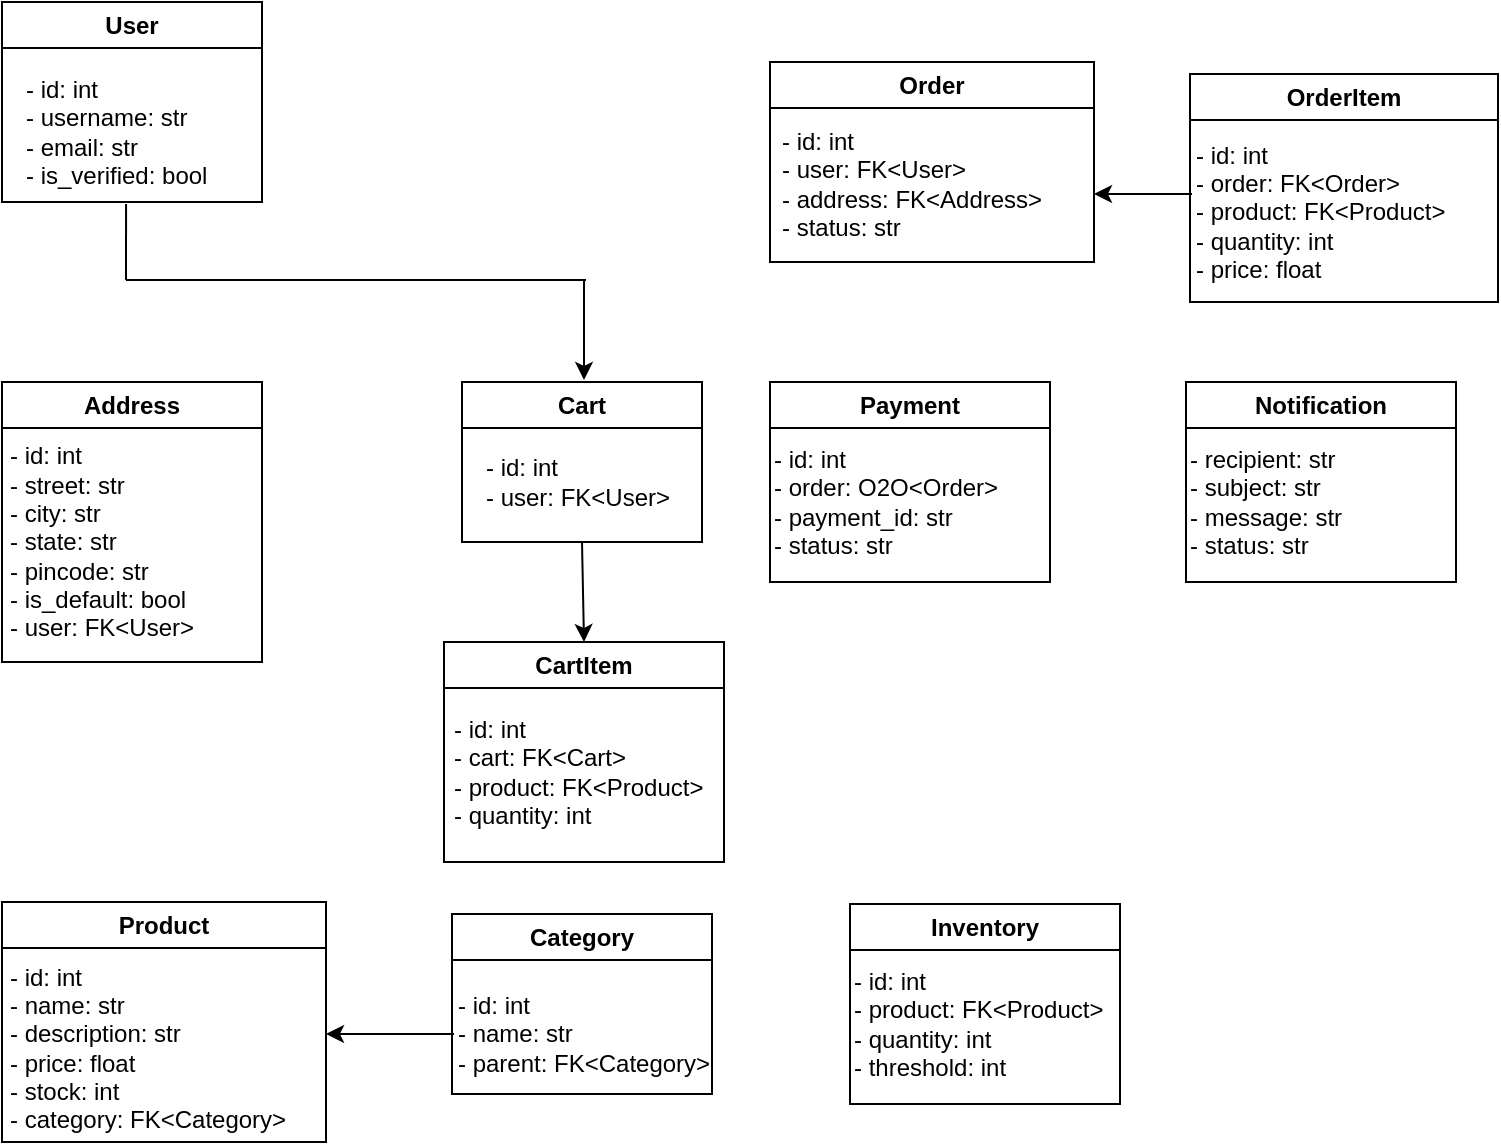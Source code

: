 <mxfile version="26.2.14">
  <diagram name="Page-1" id="PXIw3RquRu3cSIpvhWi3">
    <mxGraphModel dx="1216" dy="631" grid="1" gridSize="10" guides="1" tooltips="1" connect="1" arrows="1" fold="1" page="1" pageScale="1" pageWidth="850" pageHeight="1100" math="0" shadow="0">
      <root>
        <mxCell id="0" />
        <mxCell id="1" parent="0" />
        <mxCell id="Akx1WM13JKXArrnDoVVp-38" value="" style="group" vertex="1" connectable="0" parent="1">
          <mxGeometry x="66" y="40" width="748" height="570" as="geometry" />
        </mxCell>
        <mxCell id="Akx1WM13JKXArrnDoVVp-2" value="User" style="swimlane;whiteSpace=wrap;html=1;startSize=23;" vertex="1" parent="Akx1WM13JKXArrnDoVVp-38">
          <mxGeometry width="130" height="100" as="geometry" />
        </mxCell>
        <mxCell id="Akx1WM13JKXArrnDoVVp-5" value="&lt;div&gt;- id: int&amp;nbsp; &amp;nbsp; &amp;nbsp; &amp;nbsp; &amp;nbsp;&amp;nbsp;&lt;/div&gt;&lt;div&gt;- username: str&lt;/div&gt;&lt;div&gt;- email: str&lt;/div&gt;&lt;div&gt;- is_verified: bool&lt;/div&gt;" style="text;html=1;align=left;verticalAlign=middle;resizable=0;points=[];autosize=1;strokeColor=none;fillColor=none;" vertex="1" parent="Akx1WM13JKXArrnDoVVp-2">
          <mxGeometry x="10" y="30" width="110" height="70" as="geometry" />
        </mxCell>
        <mxCell id="Akx1WM13JKXArrnDoVVp-6" value="Address" style="swimlane;whiteSpace=wrap;html=1;startSize=23;" vertex="1" parent="Akx1WM13JKXArrnDoVVp-38">
          <mxGeometry y="190" width="130" height="140" as="geometry" />
        </mxCell>
        <mxCell id="Akx1WM13JKXArrnDoVVp-7" value="&lt;div&gt;- id: int&lt;/div&gt;&lt;div&gt;- street: str&lt;/div&gt;&lt;div&gt;- city: str&lt;/div&gt;&lt;div&gt;- state: str&lt;/div&gt;&lt;div&gt;- pincode: str&lt;/div&gt;&lt;div&gt;- is_default: bool&lt;/div&gt;&lt;div&gt;- user: FK&amp;lt;User&amp;gt;&lt;/div&gt;" style="text;html=1;align=left;verticalAlign=middle;resizable=0;points=[];autosize=1;strokeColor=none;fillColor=none;" vertex="1" parent="Akx1WM13JKXArrnDoVVp-6">
          <mxGeometry x="2" y="25" width="120" height="110" as="geometry" />
        </mxCell>
        <mxCell id="Akx1WM13JKXArrnDoVVp-8" value="Cart" style="swimlane;whiteSpace=wrap;html=1;" vertex="1" parent="Akx1WM13JKXArrnDoVVp-38">
          <mxGeometry x="230" y="190" width="120" height="80" as="geometry" />
        </mxCell>
        <mxCell id="Akx1WM13JKXArrnDoVVp-9" value="&lt;div&gt;- id: int&lt;/div&gt;&lt;div&gt;- user: FK&amp;lt;User&amp;gt;&amp;nbsp;&lt;/div&gt;" style="text;html=1;align=left;verticalAlign=middle;resizable=0;points=[];autosize=1;strokeColor=none;fillColor=none;" vertex="1" parent="Akx1WM13JKXArrnDoVVp-8">
          <mxGeometry x="10" y="30" width="120" height="40" as="geometry" />
        </mxCell>
        <mxCell id="Akx1WM13JKXArrnDoVVp-14" value="" style="group" vertex="1" connectable="0" parent="Akx1WM13JKXArrnDoVVp-38">
          <mxGeometry x="62" y="101.03" width="230" height="87.97" as="geometry" />
        </mxCell>
        <mxCell id="Akx1WM13JKXArrnDoVVp-11" value="" style="endArrow=none;html=1;rounded=0;entryX=0.473;entryY=1.029;entryDx=0;entryDy=0;entryPerimeter=0;" edge="1" parent="Akx1WM13JKXArrnDoVVp-14">
          <mxGeometry width="50" height="50" relative="1" as="geometry">
            <mxPoint y="37.97" as="sourcePoint" />
            <mxPoint x="0.03" as="targetPoint" />
          </mxGeometry>
        </mxCell>
        <mxCell id="Akx1WM13JKXArrnDoVVp-12" value="" style="endArrow=none;html=1;rounded=0;" edge="1" parent="Akx1WM13JKXArrnDoVVp-14">
          <mxGeometry width="50" height="50" relative="1" as="geometry">
            <mxPoint y="37.97" as="sourcePoint" />
            <mxPoint x="230" y="37.97" as="targetPoint" />
          </mxGeometry>
        </mxCell>
        <mxCell id="Akx1WM13JKXArrnDoVVp-13" value="" style="endArrow=classic;html=1;rounded=0;entryX=0.5;entryY=0;entryDx=0;entryDy=0;" edge="1" parent="Akx1WM13JKXArrnDoVVp-14">
          <mxGeometry width="50" height="50" relative="1" as="geometry">
            <mxPoint x="229" y="37.97" as="sourcePoint" />
            <mxPoint x="229" y="87.97" as="targetPoint" />
          </mxGeometry>
        </mxCell>
        <mxCell id="Akx1WM13JKXArrnDoVVp-15" value="CartItem" style="swimlane;whiteSpace=wrap;html=1;" vertex="1" parent="Akx1WM13JKXArrnDoVVp-38">
          <mxGeometry x="221" y="320" width="140" height="110" as="geometry" />
        </mxCell>
        <mxCell id="Akx1WM13JKXArrnDoVVp-16" value="&lt;div&gt;- id: int&lt;/div&gt;&lt;div&gt;- cart: FK&amp;lt;Cart&amp;gt;&lt;/div&gt;&lt;div&gt;- product: FK&amp;lt;Product&amp;gt;&lt;/div&gt;&lt;div&gt;- quantity: int&lt;/div&gt;" style="text;html=1;align=left;verticalAlign=middle;resizable=0;points=[];autosize=1;strokeColor=none;fillColor=none;" vertex="1" parent="Akx1WM13JKXArrnDoVVp-15">
          <mxGeometry x="3" y="30" width="150" height="70" as="geometry" />
        </mxCell>
        <mxCell id="Akx1WM13JKXArrnDoVVp-17" value="" style="endArrow=classic;html=1;rounded=0;exitX=0.5;exitY=1;exitDx=0;exitDy=0;entryX=0.5;entryY=0;entryDx=0;entryDy=0;" edge="1" parent="Akx1WM13JKXArrnDoVVp-38" source="Akx1WM13JKXArrnDoVVp-8" target="Akx1WM13JKXArrnDoVVp-15">
          <mxGeometry width="50" height="50" relative="1" as="geometry">
            <mxPoint x="360" y="310" as="sourcePoint" />
            <mxPoint x="410" y="260" as="targetPoint" />
          </mxGeometry>
        </mxCell>
        <mxCell id="Akx1WM13JKXArrnDoVVp-18" value="Product" style="swimlane;whiteSpace=wrap;html=1;startSize=23;" vertex="1" parent="Akx1WM13JKXArrnDoVVp-38">
          <mxGeometry y="450" width="162" height="120" as="geometry" />
        </mxCell>
        <mxCell id="Akx1WM13JKXArrnDoVVp-19" value="&lt;div&gt;&lt;br&gt;&lt;/div&gt;&lt;div&gt;- id: int&lt;/div&gt;&lt;div&gt;- name: str&lt;/div&gt;&lt;div&gt;- description: str&lt;/div&gt;&lt;div&gt;- price: float&lt;/div&gt;&lt;div&gt;- stock: int&lt;/div&gt;&lt;div&gt;- category: FK&amp;lt;Category&amp;gt;&lt;/div&gt;" style="text;html=1;align=left;verticalAlign=middle;resizable=0;points=[];autosize=1;strokeColor=none;fillColor=none;" vertex="1" parent="Akx1WM13JKXArrnDoVVp-18">
          <mxGeometry x="2" y="11" width="160" height="110" as="geometry" />
        </mxCell>
        <mxCell id="Akx1WM13JKXArrnDoVVp-20" value="Category" style="swimlane;whiteSpace=wrap;html=1;startSize=23;" vertex="1" parent="Akx1WM13JKXArrnDoVVp-38">
          <mxGeometry x="225" y="456" width="130" height="90" as="geometry" />
        </mxCell>
        <mxCell id="Akx1WM13JKXArrnDoVVp-22" value="&lt;div&gt;- id: int&lt;/div&gt;&lt;div&gt;- name: str&lt;/div&gt;&lt;div&gt;- parent: FK&amp;lt;Category&amp;gt;&lt;/div&gt;" style="text;html=1;align=left;verticalAlign=middle;resizable=0;points=[];autosize=1;strokeColor=none;fillColor=none;" vertex="1" parent="Akx1WM13JKXArrnDoVVp-20">
          <mxGeometry x="1" y="30" width="150" height="60" as="geometry" />
        </mxCell>
        <mxCell id="Akx1WM13JKXArrnDoVVp-23" value="" style="edgeStyle=orthogonalEdgeStyle;rounded=0;orthogonalLoop=1;jettySize=auto;html=1;" edge="1" parent="Akx1WM13JKXArrnDoVVp-38" source="Akx1WM13JKXArrnDoVVp-22" target="Akx1WM13JKXArrnDoVVp-19">
          <mxGeometry relative="1" as="geometry" />
        </mxCell>
        <mxCell id="Akx1WM13JKXArrnDoVVp-24" value="Inventory" style="swimlane;whiteSpace=wrap;html=1;startSize=23;" vertex="1" parent="Akx1WM13JKXArrnDoVVp-38">
          <mxGeometry x="424" y="451" width="135" height="100" as="geometry" />
        </mxCell>
        <mxCell id="Akx1WM13JKXArrnDoVVp-26" value="&lt;div&gt;- id: int&lt;/div&gt;&lt;div&gt;- product: FK&amp;lt;Product&amp;gt;&lt;/div&gt;&lt;div&gt;- quantity: int&lt;/div&gt;&lt;div&gt;- threshold: int&lt;/div&gt;" style="text;html=1;align=left;verticalAlign=middle;resizable=0;points=[];autosize=1;strokeColor=none;fillColor=none;" vertex="1" parent="Akx1WM13JKXArrnDoVVp-24">
          <mxGeometry y="25" width="150" height="70" as="geometry" />
        </mxCell>
        <mxCell id="Akx1WM13JKXArrnDoVVp-27" value="Order" style="swimlane;whiteSpace=wrap;html=1;startSize=23;" vertex="1" parent="Akx1WM13JKXArrnDoVVp-38">
          <mxGeometry x="384" y="30" width="162" height="100" as="geometry" />
        </mxCell>
        <mxCell id="Akx1WM13JKXArrnDoVVp-32" value="&lt;div&gt;- id: int&lt;/div&gt;&lt;div&gt;- user: FK&amp;lt;User&amp;gt;&lt;/div&gt;&lt;div&gt;- address: FK&amp;lt;Address&amp;gt;&lt;/div&gt;&lt;div&gt;- status: str&lt;/div&gt;" style="text;html=1;align=left;verticalAlign=middle;resizable=0;points=[];autosize=1;strokeColor=none;fillColor=none;" vertex="1" parent="Akx1WM13JKXArrnDoVVp-27">
          <mxGeometry x="4" y="26" width="150" height="70" as="geometry" />
        </mxCell>
        <mxCell id="Akx1WM13JKXArrnDoVVp-29" value="OrderItem" style="swimlane;whiteSpace=wrap;html=1;startSize=23;" vertex="1" parent="Akx1WM13JKXArrnDoVVp-38">
          <mxGeometry x="594" y="36" width="154" height="114" as="geometry" />
        </mxCell>
        <mxCell id="Akx1WM13JKXArrnDoVVp-33" value="&lt;div&gt;- id: int&lt;/div&gt;&lt;div&gt;- order: FK&amp;lt;Order&amp;gt;&lt;/div&gt;&lt;div&gt;- product: FK&amp;lt;Product&amp;gt;&lt;/div&gt;&lt;div&gt;- quantity: int&amp;nbsp;&lt;/div&gt;&lt;div&gt;- price: float&lt;/div&gt;" style="text;html=1;align=left;verticalAlign=middle;resizable=0;points=[];autosize=1;strokeColor=none;fillColor=none;" vertex="1" parent="Akx1WM13JKXArrnDoVVp-29">
          <mxGeometry x="1" y="24" width="150" height="90" as="geometry" />
        </mxCell>
        <mxCell id="Akx1WM13JKXArrnDoVVp-31" value="" style="edgeStyle=orthogonalEdgeStyle;rounded=0;orthogonalLoop=1;jettySize=auto;html=1;" edge="1" parent="Akx1WM13JKXArrnDoVVp-38">
          <mxGeometry relative="1" as="geometry">
            <mxPoint x="595" y="96" as="sourcePoint" />
            <mxPoint x="546" y="96" as="targetPoint" />
          </mxGeometry>
        </mxCell>
        <mxCell id="Akx1WM13JKXArrnDoVVp-34" value="Payment" style="swimlane;whiteSpace=wrap;html=1;startSize=23;" vertex="1" parent="Akx1WM13JKXArrnDoVVp-38">
          <mxGeometry x="384" y="190" width="140" height="100" as="geometry" />
        </mxCell>
        <mxCell id="Akx1WM13JKXArrnDoVVp-35" value="&lt;div&gt;- id: int&lt;/div&gt;&lt;div&gt;- order: O2O&amp;lt;Order&amp;gt;&lt;/div&gt;&lt;div&gt;- payment_id: str&lt;/div&gt;&lt;div&gt;- status: str&lt;/div&gt;" style="text;html=1;align=left;verticalAlign=middle;resizable=0;points=[];autosize=1;strokeColor=none;fillColor=none;" vertex="1" parent="Akx1WM13JKXArrnDoVVp-34">
          <mxGeometry y="25" width="140" height="70" as="geometry" />
        </mxCell>
        <mxCell id="Akx1WM13JKXArrnDoVVp-36" value="Notification" style="swimlane;whiteSpace=wrap;html=1;startSize=23;" vertex="1" parent="Akx1WM13JKXArrnDoVVp-38">
          <mxGeometry x="592" y="190" width="135" height="100" as="geometry" />
        </mxCell>
        <mxCell id="Akx1WM13JKXArrnDoVVp-37" value="&lt;div&gt;- recipient: str&lt;/div&gt;&lt;div&gt;- subject: str&lt;/div&gt;&lt;div&gt;- message: str&lt;/div&gt;&lt;div&gt;- status: str&lt;/div&gt;" style="text;html=1;align=left;verticalAlign=middle;resizable=0;points=[];autosize=1;strokeColor=none;fillColor=none;" vertex="1" parent="Akx1WM13JKXArrnDoVVp-36">
          <mxGeometry y="25" width="100" height="70" as="geometry" />
        </mxCell>
      </root>
    </mxGraphModel>
  </diagram>
</mxfile>
